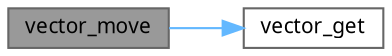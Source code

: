 digraph "vector_move"
{
 // INTERACTIVE_SVG=YES
 // LATEX_PDF_SIZE
  bgcolor="transparent";
  edge [fontname=Mononoki,fontsize=10,labelfontname=Mononoki,labelfontsize=10];
  node [fontname=Mononoki,fontsize=10,shape=box,height=0.2,width=0.4];
  rankdir="LR";
  Node1 [id="Node000001",label="vector_move",height=0.2,width=0.4,color="gray40", fillcolor="grey60", style="filled", fontcolor="black",tooltip="Moves range of the vector elements to another location."];
  Node1 -> Node2 [id="edge1_Node000001_Node000002",color="steelblue1",style="solid",tooltip=" "];
  Node2 [id="Node000002",label="vector_get",height=0.2,width=0.4,color="grey40", fillcolor="white", style="filled",URL="$group__Vector__API.html#ga9437d9506a3b2799f595c88b82f160b3",tooltip="Returns pointer for the element at index."];
}
